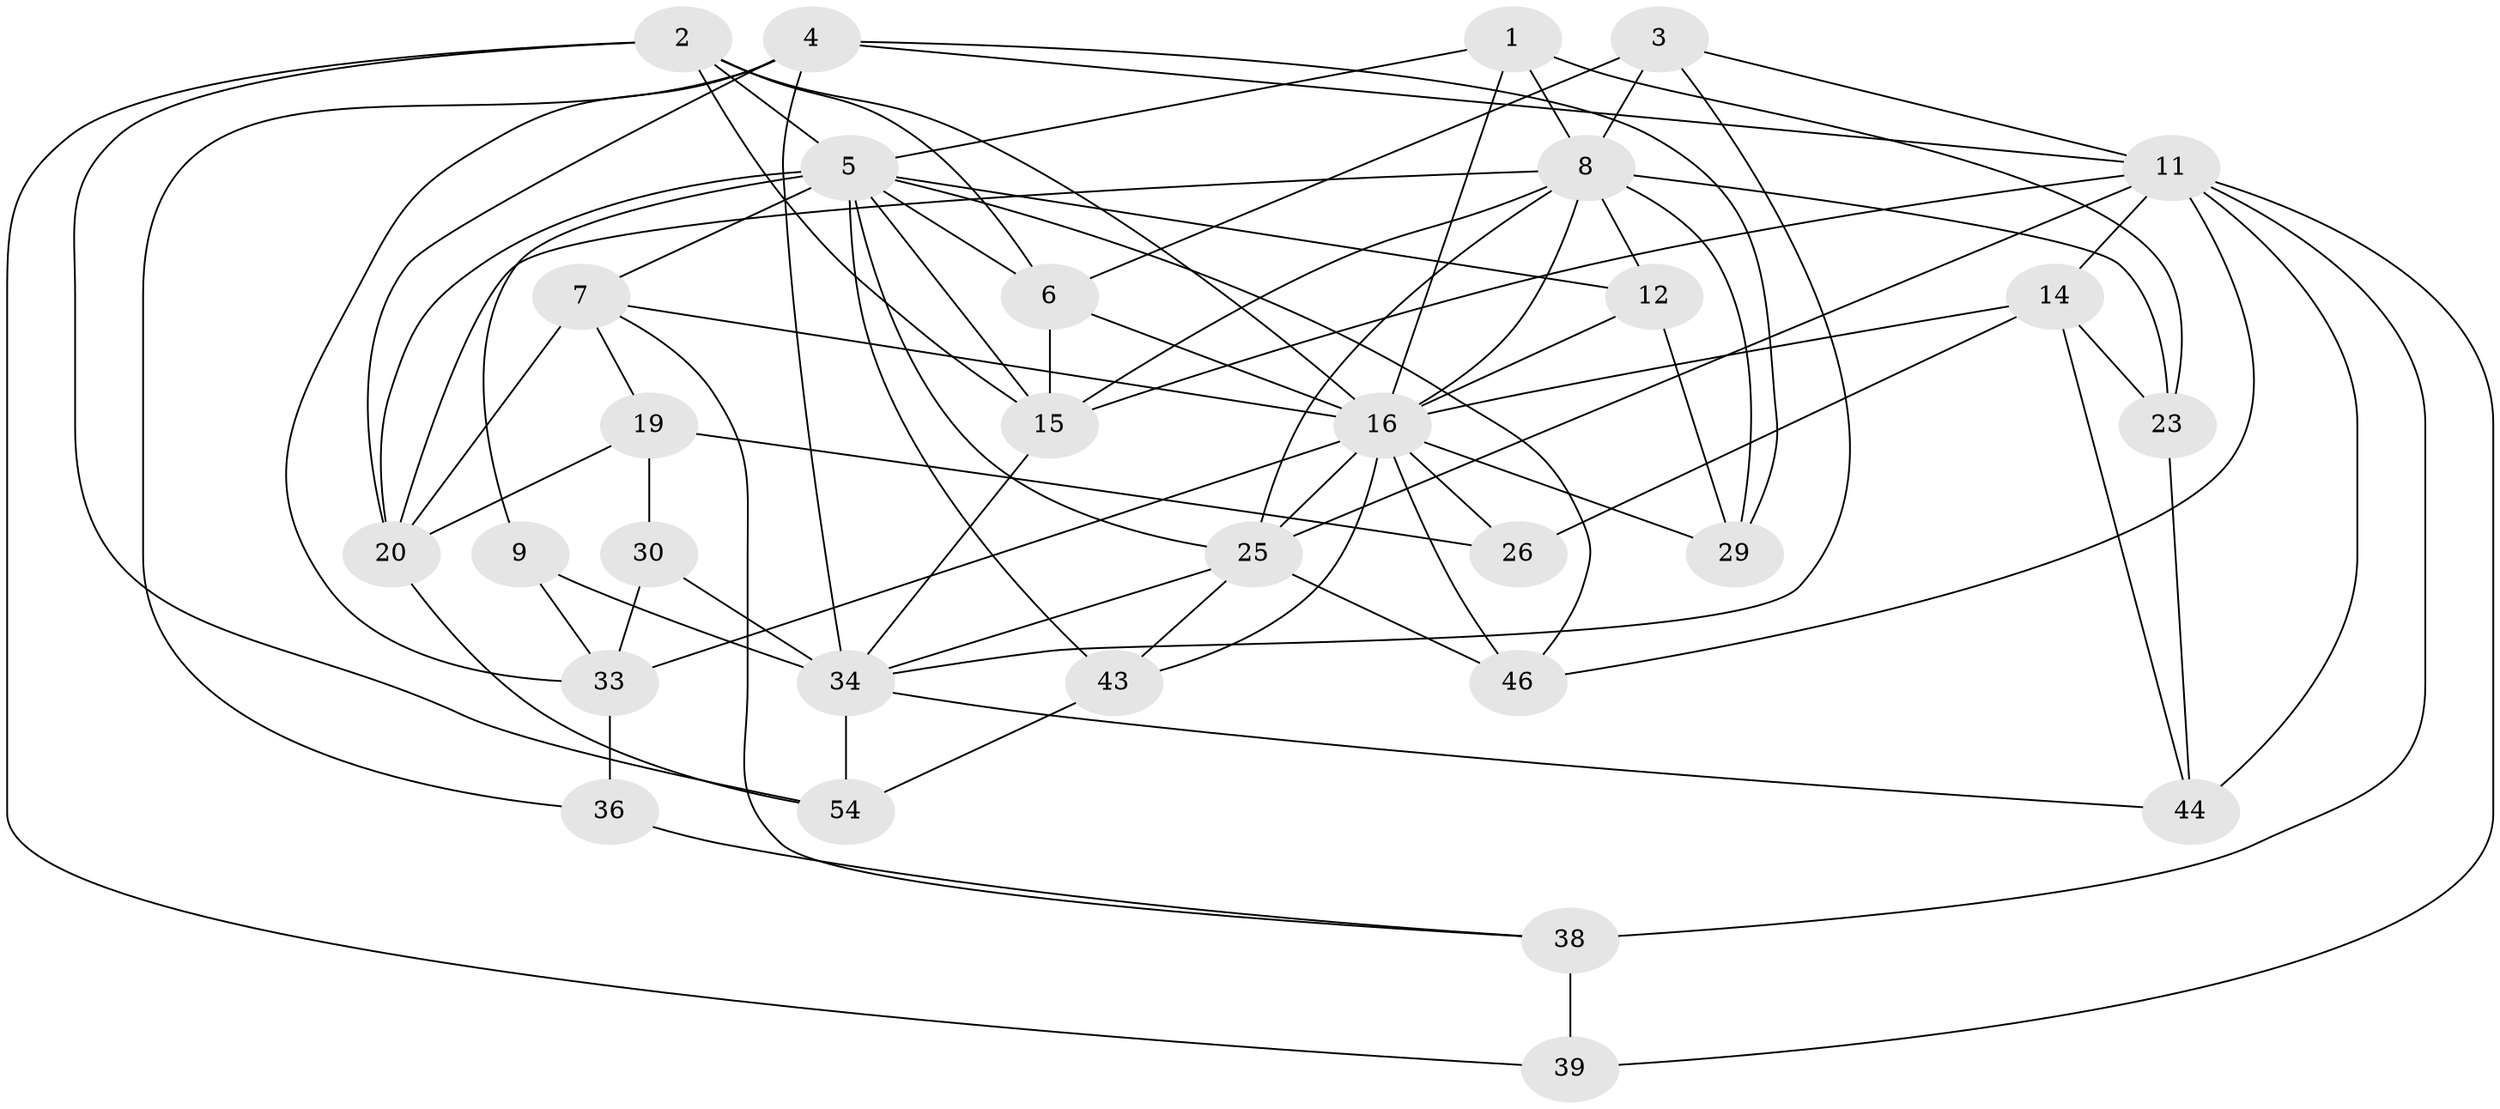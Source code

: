 // original degree distribution, {4: 1.0}
// Generated by graph-tools (version 1.1) at 2025/16/03/09/25 04:16:38]
// undirected, 30 vertices, 80 edges
graph export_dot {
graph [start="1"]
  node [color=gray90,style=filled];
  1;
  2 [super="+59+41"];
  3;
  4 [super="+51"];
  5 [super="+53+21"];
  6 [super="+18+50"];
  7 [super="+10"];
  8 [super="+17+45+22"];
  9;
  11 [super="+60+13"];
  12;
  14 [super="+40"];
  15 [super="+57"];
  16 [super="+28+32+27"];
  19;
  20 [super="+49"];
  23;
  25 [super="+56+52"];
  26;
  29;
  30;
  33 [super="+35"];
  34 [super="+42+37"];
  36;
  38 [super="+47"];
  39;
  43;
  44;
  46;
  54;
  1 -- 23;
  1 -- 8;
  1 -- 5;
  1 -- 16;
  2 -- 54;
  2 -- 15;
  2 -- 6 [weight=2];
  2 -- 39;
  2 -- 16 [weight=2];
  2 -- 5;
  3 -- 34;
  3 -- 8;
  3 -- 11;
  3 -- 6;
  4 -- 34;
  4 -- 36;
  4 -- 33;
  4 -- 11;
  4 -- 20;
  4 -- 29;
  5 -- 7 [weight=2];
  5 -- 25;
  5 -- 43;
  5 -- 20;
  5 -- 6;
  5 -- 9;
  5 -- 12;
  5 -- 46;
  5 -- 15;
  6 -- 15;
  6 -- 16;
  7 -- 38;
  7 -- 19;
  7 -- 20;
  7 -- 16;
  8 -- 15;
  8 -- 12;
  8 -- 25 [weight=2];
  8 -- 20;
  8 -- 29;
  8 -- 23;
  8 -- 16;
  9 -- 33;
  9 -- 34 [weight=2];
  11 -- 15;
  11 -- 39;
  11 -- 25;
  11 -- 14;
  11 -- 44;
  11 -- 46;
  11 -- 38 [weight=2];
  12 -- 29;
  12 -- 16;
  14 -- 26 [weight=2];
  14 -- 23;
  14 -- 16;
  14 -- 44;
  15 -- 34;
  16 -- 25;
  16 -- 33;
  16 -- 26;
  16 -- 43;
  16 -- 29;
  16 -- 46;
  19 -- 26;
  19 -- 20;
  19 -- 30;
  20 -- 54;
  23 -- 44;
  25 -- 43;
  25 -- 46;
  25 -- 34;
  30 -- 33;
  30 -- 34 [weight=2];
  33 -- 36 [weight=2];
  34 -- 54;
  34 -- 44;
  36 -- 38;
  38 -- 39 [weight=2];
  43 -- 54;
}

